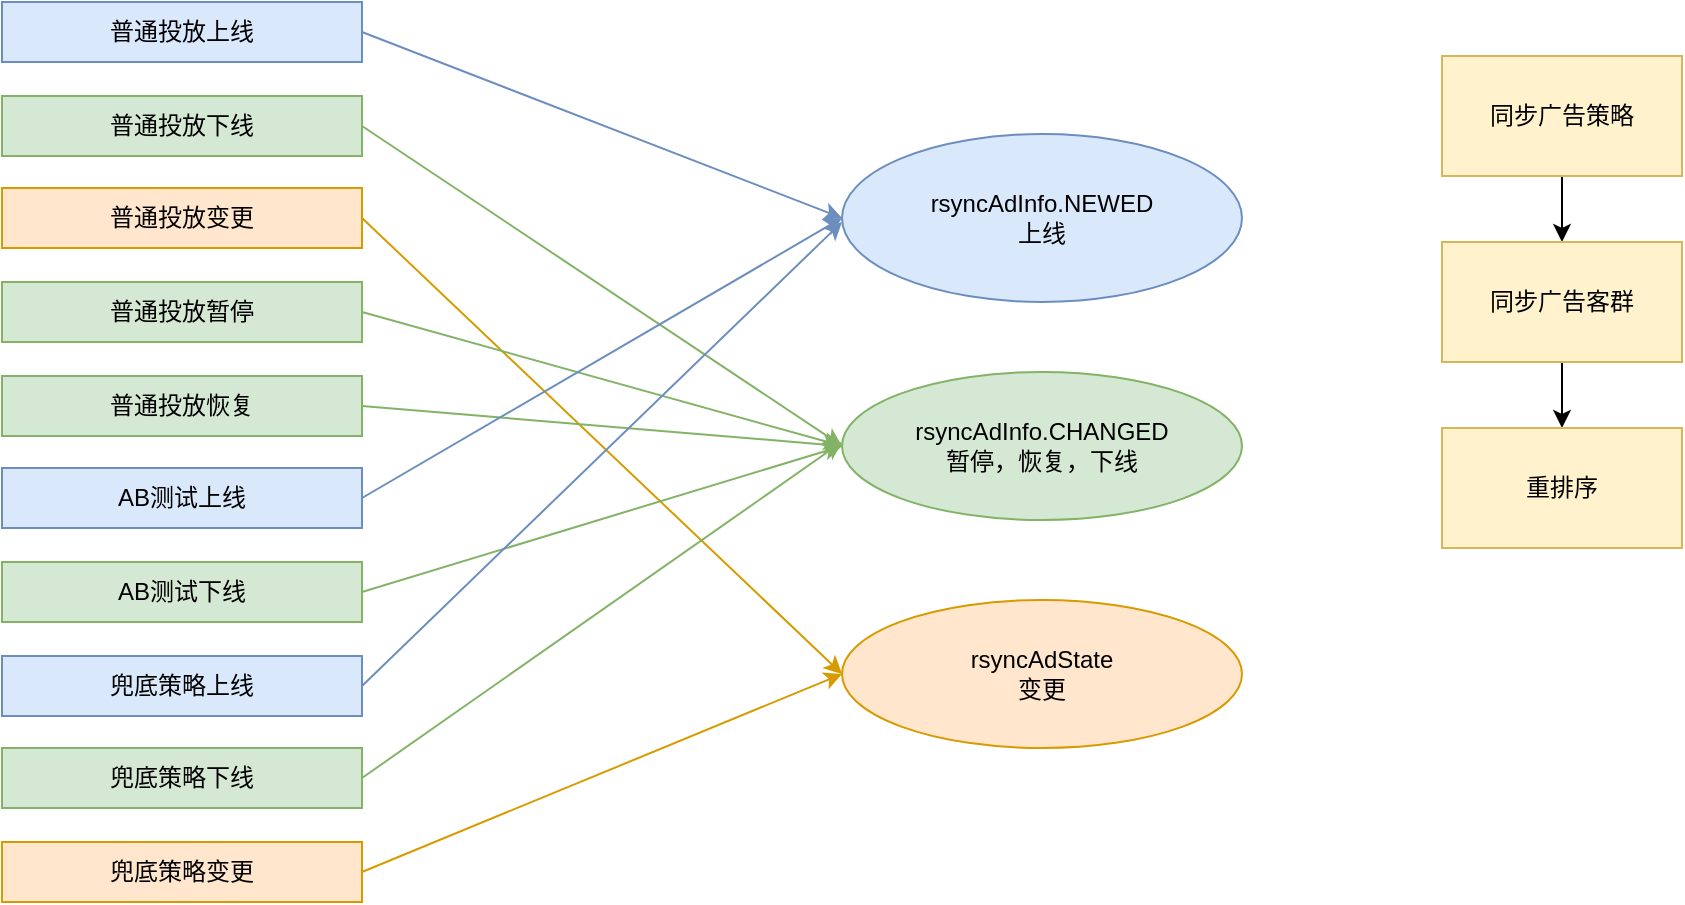 <mxfile version="20.2.0" type="github">
  <diagram id="7bg6_q8TRJejnkU7T4GQ" name="第 1 页">
    <mxGraphModel dx="1065" dy="555" grid="1" gridSize="10" guides="1" tooltips="1" connect="1" arrows="1" fold="1" page="1" pageScale="1" pageWidth="827" pageHeight="1169" math="0" shadow="0">
      <root>
        <mxCell id="0" />
        <mxCell id="1" parent="0" />
        <mxCell id="Iu_L5aA--IFW2yE7fhGC-31" style="edgeStyle=none;rounded=0;orthogonalLoop=1;jettySize=auto;html=1;exitX=1;exitY=0.5;exitDx=0;exitDy=0;entryX=0;entryY=0.5;entryDx=0;entryDy=0;fillColor=#ffe6cc;strokeColor=#d79b00;" edge="1" parent="1" source="Iu_L5aA--IFW2yE7fhGC-14" target="Iu_L5aA--IFW2yE7fhGC-27">
          <mxGeometry relative="1" as="geometry" />
        </mxCell>
        <mxCell id="Iu_L5aA--IFW2yE7fhGC-14" value="普通投放变更" style="rounded=0;whiteSpace=wrap;html=1;fillColor=#FFB570;" vertex="1" parent="1">
          <mxGeometry x="30" y="423" width="180" height="30" as="geometry" />
        </mxCell>
        <mxCell id="Iu_L5aA--IFW2yE7fhGC-33" style="edgeStyle=none;rounded=0;orthogonalLoop=1;jettySize=auto;html=1;exitX=1;exitY=0.5;exitDx=0;exitDy=0;entryX=0;entryY=0.5;entryDx=0;entryDy=0;fillColor=#d5e8d4;strokeColor=#82b366;" edge="1" parent="1" source="Iu_L5aA--IFW2yE7fhGC-15" target="Iu_L5aA--IFW2yE7fhGC-26">
          <mxGeometry relative="1" as="geometry" />
        </mxCell>
        <mxCell id="Iu_L5aA--IFW2yE7fhGC-15" value="普通投放下线" style="rounded=0;whiteSpace=wrap;html=1;fillColor=#d5e8d4;strokeColor=#82b366;" vertex="1" parent="1">
          <mxGeometry x="30" y="377" width="180" height="30" as="geometry" />
        </mxCell>
        <mxCell id="Iu_L5aA--IFW2yE7fhGC-28" style="rounded=0;orthogonalLoop=1;jettySize=auto;html=1;exitX=1;exitY=0.5;exitDx=0;exitDy=0;entryX=0;entryY=0.5;entryDx=0;entryDy=0;fillColor=#dae8fc;strokeColor=#6c8ebf;" edge="1" parent="1" source="Iu_L5aA--IFW2yE7fhGC-16" target="Iu_L5aA--IFW2yE7fhGC-25">
          <mxGeometry relative="1" as="geometry" />
        </mxCell>
        <mxCell id="Iu_L5aA--IFW2yE7fhGC-16" value="普通投放上线" style="rounded=0;whiteSpace=wrap;html=1;fillColor=#dae8fc;strokeColor=#6c8ebf;" vertex="1" parent="1">
          <mxGeometry x="30" y="330" width="180" height="30" as="geometry" />
        </mxCell>
        <mxCell id="Iu_L5aA--IFW2yE7fhGC-35" style="edgeStyle=none;rounded=0;orthogonalLoop=1;jettySize=auto;html=1;exitX=1;exitY=0.5;exitDx=0;exitDy=0;entryX=0;entryY=0.5;entryDx=0;entryDy=0;fillColor=#d5e8d4;strokeColor=#82b366;" edge="1" parent="1" source="Iu_L5aA--IFW2yE7fhGC-18" target="Iu_L5aA--IFW2yE7fhGC-26">
          <mxGeometry relative="1" as="geometry" />
        </mxCell>
        <mxCell id="Iu_L5aA--IFW2yE7fhGC-18" value="普通投放恢复" style="rounded=0;whiteSpace=wrap;html=1;fillColor=#d5e8d4;strokeColor=#82b366;" vertex="1" parent="1">
          <mxGeometry x="30" y="517" width="180" height="30" as="geometry" />
        </mxCell>
        <mxCell id="Iu_L5aA--IFW2yE7fhGC-34" style="edgeStyle=none;rounded=0;orthogonalLoop=1;jettySize=auto;html=1;exitX=1;exitY=0.5;exitDx=0;exitDy=0;entryX=0;entryY=0.5;entryDx=0;entryDy=0;fillColor=#d5e8d4;strokeColor=#82b366;" edge="1" parent="1" source="Iu_L5aA--IFW2yE7fhGC-19" target="Iu_L5aA--IFW2yE7fhGC-26">
          <mxGeometry relative="1" as="geometry" />
        </mxCell>
        <mxCell id="Iu_L5aA--IFW2yE7fhGC-19" value="普通投放暂停" style="rounded=0;whiteSpace=wrap;html=1;fillColor=#d5e8d4;strokeColor=#82b366;" vertex="1" parent="1">
          <mxGeometry x="30" y="470" width="180" height="30" as="geometry" />
        </mxCell>
        <mxCell id="Iu_L5aA--IFW2yE7fhGC-29" style="edgeStyle=none;rounded=0;orthogonalLoop=1;jettySize=auto;html=1;exitX=1;exitY=0.5;exitDx=0;exitDy=0;entryX=0;entryY=0.5;entryDx=0;entryDy=0;fillColor=#dae8fc;strokeColor=#6c8ebf;" edge="1" parent="1" source="Iu_L5aA--IFW2yE7fhGC-20" target="Iu_L5aA--IFW2yE7fhGC-25">
          <mxGeometry relative="1" as="geometry" />
        </mxCell>
        <mxCell id="Iu_L5aA--IFW2yE7fhGC-20" value="AB测试上线" style="rounded=0;whiteSpace=wrap;html=1;fillColor=#dae8fc;strokeColor=#6c8ebf;" vertex="1" parent="1">
          <mxGeometry x="30" y="563" width="180" height="30" as="geometry" />
        </mxCell>
        <mxCell id="Iu_L5aA--IFW2yE7fhGC-36" style="edgeStyle=none;rounded=0;orthogonalLoop=1;jettySize=auto;html=1;exitX=1;exitY=0.5;exitDx=0;exitDy=0;entryX=0;entryY=0.5;entryDx=0;entryDy=0;fillColor=#d5e8d4;strokeColor=#82b366;" edge="1" parent="1" source="Iu_L5aA--IFW2yE7fhGC-21" target="Iu_L5aA--IFW2yE7fhGC-26">
          <mxGeometry relative="1" as="geometry" />
        </mxCell>
        <mxCell id="Iu_L5aA--IFW2yE7fhGC-21" value="AB测试下线" style="rounded=0;whiteSpace=wrap;html=1;fillColor=#d5e8d4;strokeColor=#82b366;" vertex="1" parent="1">
          <mxGeometry x="30" y="610" width="180" height="30" as="geometry" />
        </mxCell>
        <mxCell id="Iu_L5aA--IFW2yE7fhGC-30" style="edgeStyle=none;rounded=0;orthogonalLoop=1;jettySize=auto;html=1;exitX=1;exitY=0.5;exitDx=0;exitDy=0;fillColor=#dae8fc;strokeColor=#6c8ebf;" edge="1" parent="1" source="Iu_L5aA--IFW2yE7fhGC-22">
          <mxGeometry relative="1" as="geometry">
            <mxPoint x="450" y="440" as="targetPoint" />
          </mxGeometry>
        </mxCell>
        <mxCell id="Iu_L5aA--IFW2yE7fhGC-22" value="兜底策略上线" style="rounded=0;whiteSpace=wrap;html=1;fillColor=#dae8fc;strokeColor=#6c8ebf;" vertex="1" parent="1">
          <mxGeometry x="30" y="657" width="180" height="30" as="geometry" />
        </mxCell>
        <mxCell id="Iu_L5aA--IFW2yE7fhGC-37" style="edgeStyle=none;rounded=0;orthogonalLoop=1;jettySize=auto;html=1;exitX=1;exitY=0.5;exitDx=0;exitDy=0;fillColor=#d5e8d4;strokeColor=#82b366;" edge="1" parent="1" source="Iu_L5aA--IFW2yE7fhGC-23">
          <mxGeometry relative="1" as="geometry">
            <mxPoint x="450" y="550" as="targetPoint" />
          </mxGeometry>
        </mxCell>
        <mxCell id="Iu_L5aA--IFW2yE7fhGC-23" value="兜底策略下线" style="rounded=0;whiteSpace=wrap;html=1;fillColor=#d5e8d4;strokeColor=#82b366;" vertex="1" parent="1">
          <mxGeometry x="30" y="703" width="180" height="30" as="geometry" />
        </mxCell>
        <mxCell id="Iu_L5aA--IFW2yE7fhGC-32" style="edgeStyle=none;rounded=0;orthogonalLoop=1;jettySize=auto;html=1;exitX=1;exitY=0.5;exitDx=0;exitDy=0;entryX=0;entryY=0.5;entryDx=0;entryDy=0;fillColor=#ffe6cc;strokeColor=#d79b00;" edge="1" parent="1" source="Iu_L5aA--IFW2yE7fhGC-24" target="Iu_L5aA--IFW2yE7fhGC-27">
          <mxGeometry relative="1" as="geometry" />
        </mxCell>
        <mxCell id="Iu_L5aA--IFW2yE7fhGC-24" value="兜底策略变更" style="rounded=0;whiteSpace=wrap;html=1;fillColor=#FFB570;" vertex="1" parent="1">
          <mxGeometry x="30" y="750" width="180" height="30" as="geometry" />
        </mxCell>
        <mxCell id="Iu_L5aA--IFW2yE7fhGC-25" value="rsyncAdInfo.NEWED&lt;br&gt;上线" style="ellipse;whiteSpace=wrap;html=1;fillColor=#dae8fc;strokeColor=#6c8ebf;" vertex="1" parent="1">
          <mxGeometry x="450" y="396" width="200" height="84" as="geometry" />
        </mxCell>
        <mxCell id="Iu_L5aA--IFW2yE7fhGC-26" value="rsyncAdInfo.CHANGED&lt;br&gt;暂停，恢复，下线" style="ellipse;whiteSpace=wrap;html=1;fillColor=#d5e8d4;strokeColor=#82b366;" vertex="1" parent="1">
          <mxGeometry x="450" y="515" width="200" height="74" as="geometry" />
        </mxCell>
        <mxCell id="Iu_L5aA--IFW2yE7fhGC-27" value="rsyncAdState&lt;br&gt;变更" style="ellipse;whiteSpace=wrap;html=1;fillColor=#ffe6cc;strokeColor=#d79b00;" vertex="1" parent="1">
          <mxGeometry x="450" y="629" width="200" height="74" as="geometry" />
        </mxCell>
        <mxCell id="Iu_L5aA--IFW2yE7fhGC-38" value="普通投放变更" style="rounded=0;whiteSpace=wrap;html=1;fillColor=#ffe6cc;strokeColor=#d79b00;" vertex="1" parent="1">
          <mxGeometry x="30" y="423" width="180" height="30" as="geometry" />
        </mxCell>
        <mxCell id="Iu_L5aA--IFW2yE7fhGC-39" value="兜底策略变更" style="rounded=0;whiteSpace=wrap;html=1;fillColor=#ffe6cc;strokeColor=#d79b00;" vertex="1" parent="1">
          <mxGeometry x="30" y="750" width="180" height="30" as="geometry" />
        </mxCell>
        <mxCell id="Iu_L5aA--IFW2yE7fhGC-47" style="edgeStyle=none;rounded=0;orthogonalLoop=1;jettySize=auto;html=1;exitX=0.5;exitY=1;exitDx=0;exitDy=0;" edge="1" parent="1" source="Iu_L5aA--IFW2yE7fhGC-44" target="Iu_L5aA--IFW2yE7fhGC-45">
          <mxGeometry relative="1" as="geometry" />
        </mxCell>
        <mxCell id="Iu_L5aA--IFW2yE7fhGC-44" value="同步广告策略" style="rounded=0;whiteSpace=wrap;html=1;fillColor=#fff2cc;strokeColor=#d6b656;" vertex="1" parent="1">
          <mxGeometry x="750" y="357" width="120" height="60" as="geometry" />
        </mxCell>
        <mxCell id="Iu_L5aA--IFW2yE7fhGC-48" style="edgeStyle=none;rounded=0;orthogonalLoop=1;jettySize=auto;html=1;exitX=0.5;exitY=1;exitDx=0;exitDy=0;" edge="1" parent="1" source="Iu_L5aA--IFW2yE7fhGC-45" target="Iu_L5aA--IFW2yE7fhGC-46">
          <mxGeometry relative="1" as="geometry" />
        </mxCell>
        <mxCell id="Iu_L5aA--IFW2yE7fhGC-45" value="同步广告客群" style="rounded=0;whiteSpace=wrap;html=1;fillColor=#fff2cc;strokeColor=#d6b656;" vertex="1" parent="1">
          <mxGeometry x="750" y="450" width="120" height="60" as="geometry" />
        </mxCell>
        <mxCell id="Iu_L5aA--IFW2yE7fhGC-46" value="重排序" style="rounded=0;whiteSpace=wrap;html=1;fillColor=#fff2cc;strokeColor=#d6b656;" vertex="1" parent="1">
          <mxGeometry x="750" y="543" width="120" height="60" as="geometry" />
        </mxCell>
      </root>
    </mxGraphModel>
  </diagram>
</mxfile>
